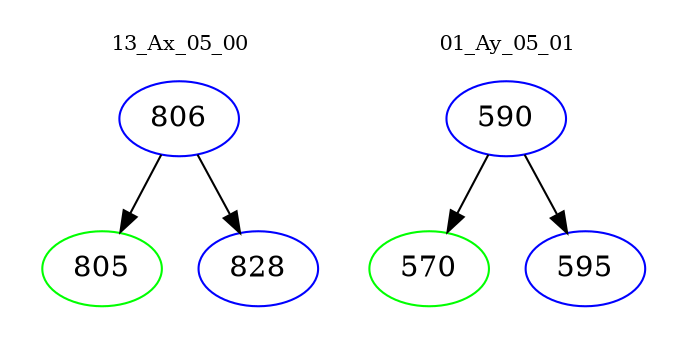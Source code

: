 digraph{
subgraph cluster_0 {
color = white
label = "13_Ax_05_00";
fontsize=10;
T0_806 [label="806", color="blue"]
T0_806 -> T0_805 [color="black"]
T0_805 [label="805", color="green"]
T0_806 -> T0_828 [color="black"]
T0_828 [label="828", color="blue"]
}
subgraph cluster_1 {
color = white
label = "01_Ay_05_01";
fontsize=10;
T1_590 [label="590", color="blue"]
T1_590 -> T1_570 [color="black"]
T1_570 [label="570", color="green"]
T1_590 -> T1_595 [color="black"]
T1_595 [label="595", color="blue"]
}
}
